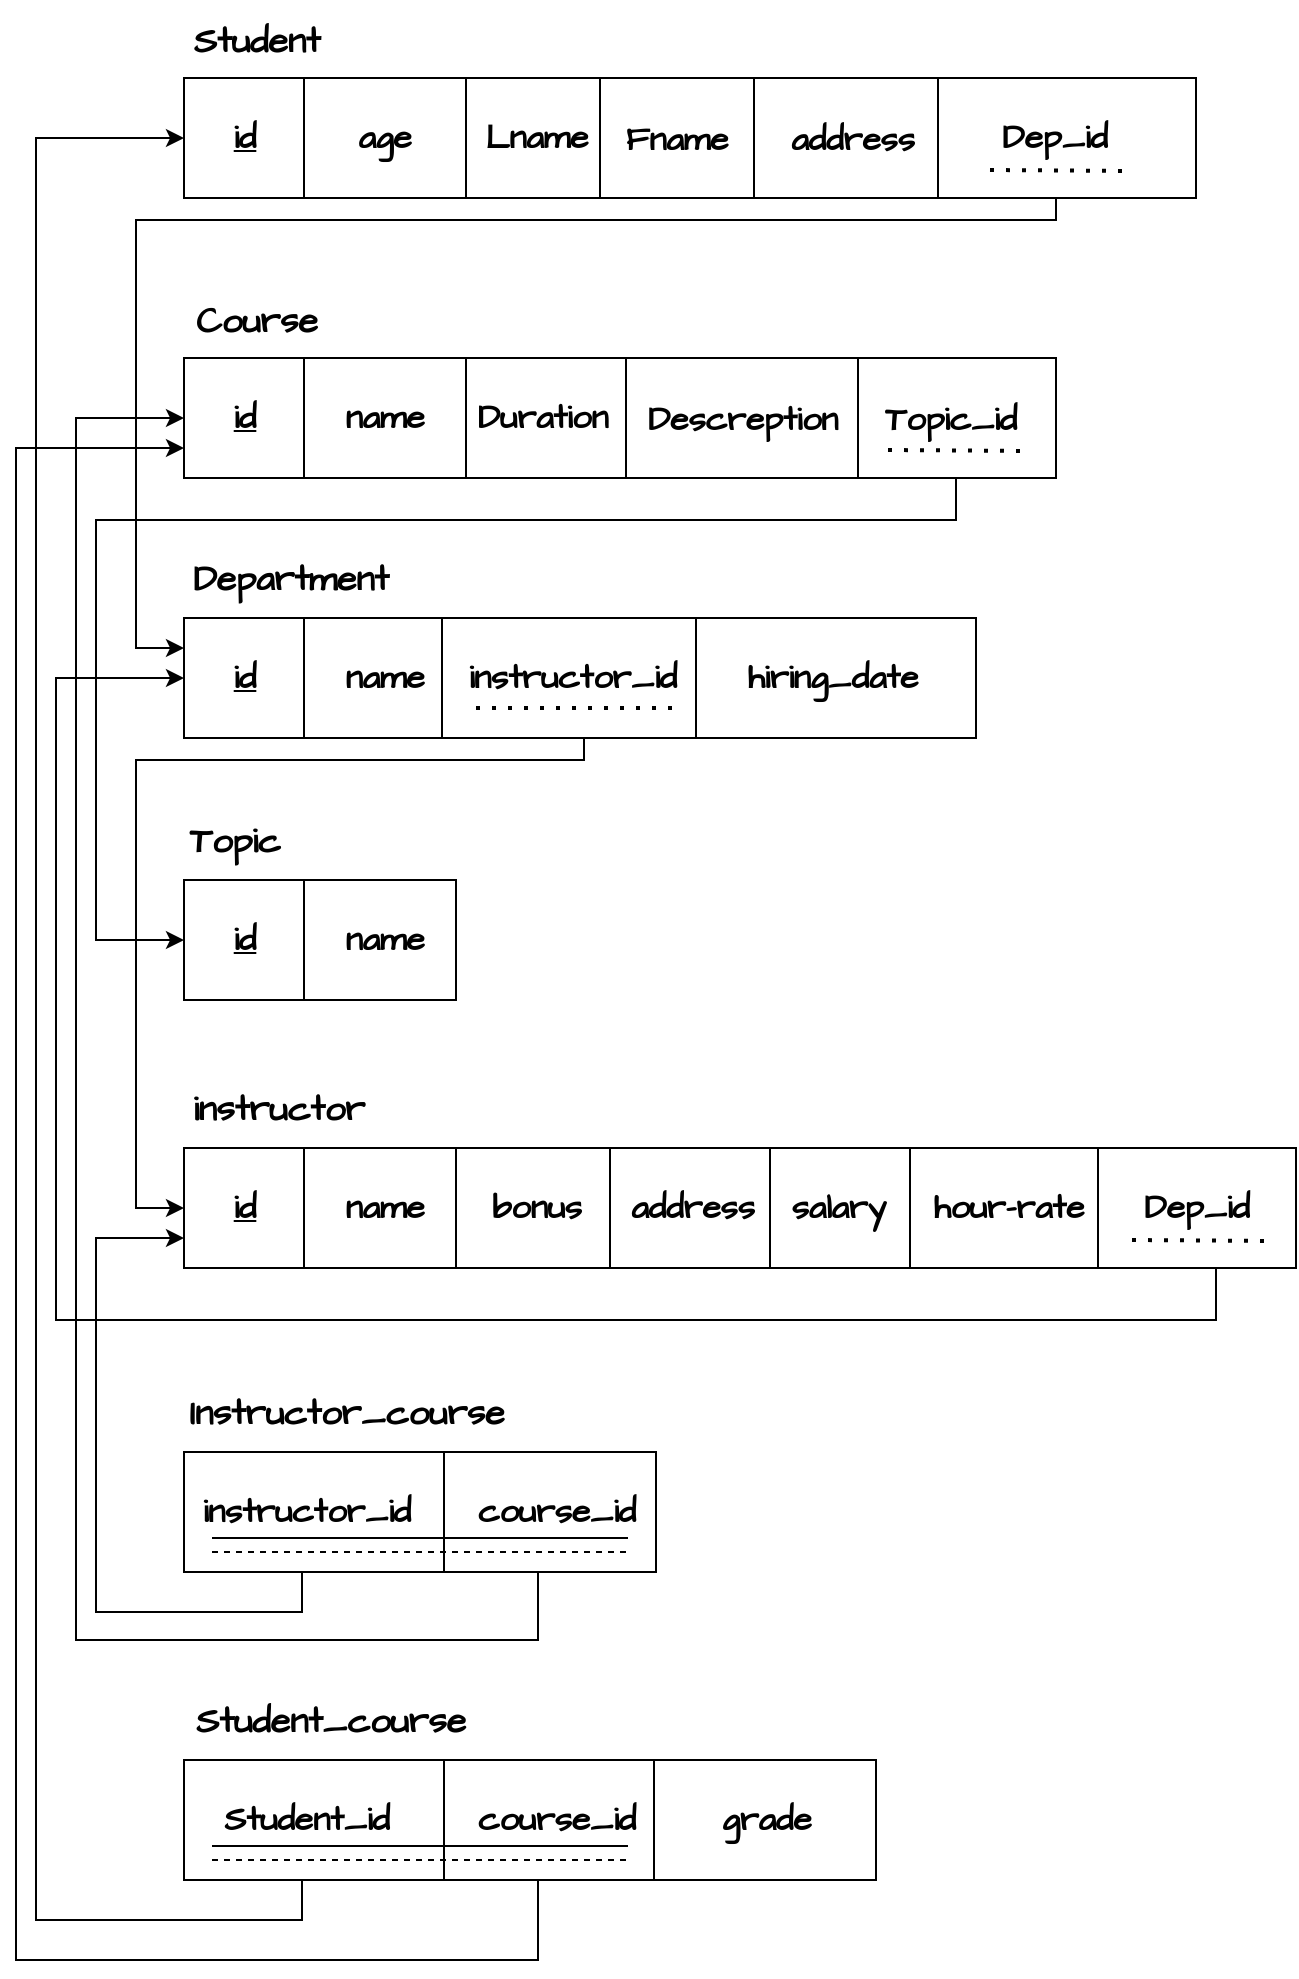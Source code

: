 <mxfile version="24.8.3">
  <diagram id="R2lEEEUBdFMjLlhIrx00" name="Page-1">
    <mxGraphModel dx="1805" dy="517" grid="1" gridSize="10" guides="1" tooltips="1" connect="1" arrows="1" fold="1" page="1" pageScale="1" pageWidth="850" pageHeight="1100" math="0" shadow="0" extFonts="Permanent Marker^https://fonts.googleapis.com/css?family=Permanent+Marker">
      <root>
        <mxCell id="0" />
        <mxCell id="1" parent="0" />
        <mxCell id="wdkWQH8ycHaQAplH8aqO-78" style="edgeStyle=orthogonalEdgeStyle;rounded=0;orthogonalLoop=1;jettySize=auto;html=1;exitX=0.75;exitY=1;exitDx=0;exitDy=0;entryX=0;entryY=0.25;entryDx=0;entryDy=0;" edge="1" parent="1" source="wdkWQH8ycHaQAplH8aqO-1" target="wdkWQH8ycHaQAplH8aqO-25">
          <mxGeometry relative="1" as="geometry">
            <Array as="points">
              <mxPoint x="520" y="159" />
              <mxPoint x="520" y="170" />
              <mxPoint x="60" y="170" />
              <mxPoint x="60" y="384" />
            </Array>
          </mxGeometry>
        </mxCell>
        <mxCell id="wdkWQH8ycHaQAplH8aqO-1" value="" style="rounded=0;whiteSpace=wrap;html=1;fontFamily=Architects Daughter;fontSource=https%3A%2F%2Ffonts.googleapis.com%2Fcss%3Ffamily%3DArchitects%2BDaughter;" vertex="1" parent="1">
          <mxGeometry x="84" y="99" width="506" height="60" as="geometry" />
        </mxCell>
        <mxCell id="wdkWQH8ycHaQAplH8aqO-2" value="" style="endArrow=none;html=1;rounded=0;fontFamily=Architects Daughter;fontSource=https%3A%2F%2Ffonts.googleapis.com%2Fcss%3Ffamily%3DArchitects%2BDaughter;" edge="1" parent="1">
          <mxGeometry width="50" height="50" relative="1" as="geometry">
            <mxPoint x="144" y="159" as="sourcePoint" />
            <mxPoint x="144" y="99" as="targetPoint" />
          </mxGeometry>
        </mxCell>
        <mxCell id="wdkWQH8ycHaQAplH8aqO-3" value="&lt;font style=&quot;font-size: 18px;&quot;&gt;&lt;b style=&quot;font-size: 18px;&quot;&gt;Student&lt;/b&gt;&lt;/font&gt;" style="text;html=1;align=center;verticalAlign=middle;resizable=0;points=[];autosize=1;strokeColor=none;fillColor=none;fontFamily=Architects Daughter;fontSource=https%3A%2F%2Ffonts.googleapis.com%2Fcss%3Ffamily%3DArchitects%2BDaughter;fontSize=18;" vertex="1" parent="1">
          <mxGeometry x="75" y="60" width="90" height="40" as="geometry" />
        </mxCell>
        <mxCell id="wdkWQH8ycHaQAplH8aqO-4" value="&lt;font style=&quot;font-size: 17px;&quot;&gt;&lt;b&gt;id&lt;/b&gt;&lt;/font&gt;" style="text;html=1;align=center;verticalAlign=middle;resizable=0;points=[];autosize=1;strokeColor=none;fillColor=none;fontStyle=4;fontFamily=Architects Daughter;fontSource=https%3A%2F%2Ffonts.googleapis.com%2Fcss%3Ffamily%3DArchitects%2BDaughter;" vertex="1" parent="1">
          <mxGeometry x="99" y="114" width="30" height="30" as="geometry" />
        </mxCell>
        <mxCell id="wdkWQH8ycHaQAplH8aqO-5" value="&lt;font style=&quot;font-size: 17px;&quot;&gt;&lt;b&gt;age&lt;/b&gt;&lt;/font&gt;" style="text;html=1;align=center;verticalAlign=middle;resizable=0;points=[];autosize=1;strokeColor=none;fillColor=none;fontFamily=Architects Daughter;fontSource=https%3A%2F%2Ffonts.googleapis.com%2Fcss%3Ffamily%3DArchitects%2BDaughter;" vertex="1" parent="1">
          <mxGeometry x="159" y="114" width="50" height="30" as="geometry" />
        </mxCell>
        <mxCell id="wdkWQH8ycHaQAplH8aqO-6" value="" style="endArrow=none;html=1;rounded=0;fontFamily=Architects Daughter;fontSource=https%3A%2F%2Ffonts.googleapis.com%2Fcss%3Ffamily%3DArchitects%2BDaughter;" edge="1" parent="1">
          <mxGeometry width="50" height="50" relative="1" as="geometry">
            <mxPoint x="225" y="159" as="sourcePoint" />
            <mxPoint x="225" y="99" as="targetPoint" />
          </mxGeometry>
        </mxCell>
        <mxCell id="wdkWQH8ycHaQAplH8aqO-7" value="&lt;font style=&quot;font-size: 17px;&quot;&gt;&lt;b&gt;Lname&lt;/b&gt;&lt;/font&gt;" style="text;html=1;align=center;verticalAlign=middle;resizable=0;points=[];autosize=1;strokeColor=none;fillColor=none;fontFamily=Architects Daughter;fontSource=https%3A%2F%2Ffonts.googleapis.com%2Fcss%3Ffamily%3DArchitects%2BDaughter;" vertex="1" parent="1">
          <mxGeometry x="225" y="114" width="70" height="30" as="geometry" />
        </mxCell>
        <mxCell id="wdkWQH8ycHaQAplH8aqO-8" value="&lt;span style=&quot;font-size: 17px;&quot;&gt;&lt;b&gt;Fname&lt;/b&gt;&lt;/span&gt;" style="text;html=1;align=center;verticalAlign=middle;resizable=0;points=[];autosize=1;strokeColor=none;fillColor=none;fontFamily=Architects Daughter;fontSource=https%3A%2F%2Ffonts.googleapis.com%2Fcss%3Ffamily%3DArchitects%2BDaughter;" vertex="1" parent="1">
          <mxGeometry x="295" y="115" width="70" height="30" as="geometry" />
        </mxCell>
        <mxCell id="wdkWQH8ycHaQAplH8aqO-9" value="" style="endArrow=none;html=1;rounded=0;fontFamily=Architects Daughter;fontSource=https%3A%2F%2Ffonts.googleapis.com%2Fcss%3Ffamily%3DArchitects%2BDaughter;" edge="1" parent="1">
          <mxGeometry width="50" height="50" relative="1" as="geometry">
            <mxPoint x="292" y="159" as="sourcePoint" />
            <mxPoint x="292" y="99" as="targetPoint" />
          </mxGeometry>
        </mxCell>
        <mxCell id="wdkWQH8ycHaQAplH8aqO-10" value="" style="endArrow=none;dashed=1;html=1;dashPattern=1 3;strokeWidth=2;rounded=0;entryX=0.919;entryY=0.949;entryDx=0;entryDy=0;entryPerimeter=0;" edge="1" parent="1">
          <mxGeometry width="50" height="50" relative="1" as="geometry">
            <mxPoint x="506.09" y="143" as="sourcePoint" />
            <mxPoint x="506.09" y="143" as="targetPoint" />
          </mxGeometry>
        </mxCell>
        <mxCell id="wdkWQH8ycHaQAplH8aqO-11" value="" style="endArrow=none;html=1;rounded=0;fontFamily=Architects Daughter;fontSource=https%3A%2F%2Ffonts.googleapis.com%2Fcss%3Ffamily%3DArchitects%2BDaughter;" edge="1" parent="1">
          <mxGeometry width="50" height="50" relative="1" as="geometry">
            <mxPoint x="369" y="159" as="sourcePoint" />
            <mxPoint x="369" y="99" as="targetPoint" />
          </mxGeometry>
        </mxCell>
        <mxCell id="wdkWQH8ycHaQAplH8aqO-12" value="&lt;span style=&quot;font-size: 17px;&quot;&gt;&lt;b&gt;address&lt;/b&gt;&lt;/span&gt;" style="text;html=1;align=center;verticalAlign=middle;resizable=0;points=[];autosize=1;strokeColor=none;fillColor=none;fontFamily=Architects Daughter;fontSource=https%3A%2F%2Ffonts.googleapis.com%2Fcss%3Ffamily%3DArchitects%2BDaughter;" vertex="1" parent="1">
          <mxGeometry x="373" y="115" width="90" height="30" as="geometry" />
        </mxCell>
        <mxCell id="wdkWQH8ycHaQAplH8aqO-61" style="edgeStyle=orthogonalEdgeStyle;rounded=0;orthogonalLoop=1;jettySize=auto;html=1;exitX=0.75;exitY=1;exitDx=0;exitDy=0;entryX=0;entryY=0.5;entryDx=0;entryDy=0;" edge="1" parent="1" source="wdkWQH8ycHaQAplH8aqO-13" target="wdkWQH8ycHaQAplH8aqO-34">
          <mxGeometry relative="1" as="geometry">
            <Array as="points">
              <mxPoint x="470" y="299" />
              <mxPoint x="470" y="320" />
              <mxPoint x="40" y="320" />
              <mxPoint x="40" y="530" />
            </Array>
          </mxGeometry>
        </mxCell>
        <mxCell id="wdkWQH8ycHaQAplH8aqO-13" value="" style="rounded=0;whiteSpace=wrap;html=1;fontFamily=Architects Daughter;fontSource=https%3A%2F%2Ffonts.googleapis.com%2Fcss%3Ffamily%3DArchitects%2BDaughter;" vertex="1" parent="1">
          <mxGeometry x="84" y="239" width="436" height="60" as="geometry" />
        </mxCell>
        <mxCell id="wdkWQH8ycHaQAplH8aqO-14" value="" style="endArrow=none;html=1;rounded=0;fontFamily=Architects Daughter;fontSource=https%3A%2F%2Ffonts.googleapis.com%2Fcss%3Ffamily%3DArchitects%2BDaughter;" edge="1" parent="1">
          <mxGeometry width="50" height="50" relative="1" as="geometry">
            <mxPoint x="144" y="299" as="sourcePoint" />
            <mxPoint x="144" y="239" as="targetPoint" />
          </mxGeometry>
        </mxCell>
        <mxCell id="wdkWQH8ycHaQAplH8aqO-15" value="&lt;font style=&quot;font-size: 18px;&quot;&gt;&lt;b style=&quot;font-size: 18px;&quot;&gt;Course&lt;/b&gt;&lt;/font&gt;" style="text;html=1;align=center;verticalAlign=middle;resizable=0;points=[];autosize=1;strokeColor=none;fillColor=none;fontFamily=Architects Daughter;fontSource=https%3A%2F%2Ffonts.googleapis.com%2Fcss%3Ffamily%3DArchitects%2BDaughter;fontSize=18;" vertex="1" parent="1">
          <mxGeometry x="80" y="200" width="80" height="40" as="geometry" />
        </mxCell>
        <mxCell id="wdkWQH8ycHaQAplH8aqO-16" value="&lt;font style=&quot;font-size: 17px;&quot;&gt;&lt;b&gt;id&lt;/b&gt;&lt;/font&gt;" style="text;html=1;align=center;verticalAlign=middle;resizable=0;points=[];autosize=1;strokeColor=none;fillColor=none;fontStyle=4;fontFamily=Architects Daughter;fontSource=https%3A%2F%2Ffonts.googleapis.com%2Fcss%3Ffamily%3DArchitects%2BDaughter;" vertex="1" parent="1">
          <mxGeometry x="99" y="254" width="30" height="30" as="geometry" />
        </mxCell>
        <mxCell id="wdkWQH8ycHaQAplH8aqO-17" value="&lt;font style=&quot;font-size: 17px;&quot;&gt;&lt;b&gt;name&lt;/b&gt;&lt;/font&gt;" style="text;html=1;align=center;verticalAlign=middle;resizable=0;points=[];autosize=1;strokeColor=none;fillColor=none;fontFamily=Architects Daughter;fontSource=https%3A%2F%2Ffonts.googleapis.com%2Fcss%3Ffamily%3DArchitects%2BDaughter;" vertex="1" parent="1">
          <mxGeometry x="154" y="254" width="60" height="30" as="geometry" />
        </mxCell>
        <mxCell id="wdkWQH8ycHaQAplH8aqO-18" value="" style="endArrow=none;html=1;rounded=0;fontFamily=Architects Daughter;fontSource=https%3A%2F%2Ffonts.googleapis.com%2Fcss%3Ffamily%3DArchitects%2BDaughter;" edge="1" parent="1">
          <mxGeometry width="50" height="50" relative="1" as="geometry">
            <mxPoint x="225" y="299" as="sourcePoint" />
            <mxPoint x="225" y="239" as="targetPoint" />
          </mxGeometry>
        </mxCell>
        <mxCell id="wdkWQH8ycHaQAplH8aqO-19" value="&lt;font style=&quot;font-size: 17px;&quot;&gt;&lt;b&gt;Duration&lt;/b&gt;&lt;/font&gt;" style="text;html=1;align=center;verticalAlign=middle;resizable=0;points=[];autosize=1;strokeColor=none;fillColor=none;fontFamily=Architects Daughter;fontSource=https%3A%2F%2Ffonts.googleapis.com%2Fcss%3Ffamily%3DArchitects%2BDaughter;" vertex="1" parent="1">
          <mxGeometry x="218" y="254" width="90" height="30" as="geometry" />
        </mxCell>
        <mxCell id="wdkWQH8ycHaQAplH8aqO-20" value="&lt;span style=&quot;font-size: 17px;&quot;&gt;&lt;b&gt;Descreption&lt;/b&gt;&lt;/span&gt;" style="text;html=1;align=center;verticalAlign=middle;resizable=0;points=[];autosize=1;strokeColor=none;fillColor=none;fontFamily=Architects Daughter;fontSource=https%3A%2F%2Ffonts.googleapis.com%2Fcss%3Ffamily%3DArchitects%2BDaughter;" vertex="1" parent="1">
          <mxGeometry x="303" y="255" width="120" height="30" as="geometry" />
        </mxCell>
        <mxCell id="wdkWQH8ycHaQAplH8aqO-21" value="" style="endArrow=none;html=1;rounded=0;fontFamily=Architects Daughter;fontSource=https%3A%2F%2Ffonts.googleapis.com%2Fcss%3Ffamily%3DArchitects%2BDaughter;" edge="1" parent="1">
          <mxGeometry width="50" height="50" relative="1" as="geometry">
            <mxPoint x="305" y="299" as="sourcePoint" />
            <mxPoint x="305" y="239" as="targetPoint" />
          </mxGeometry>
        </mxCell>
        <mxCell id="wdkWQH8ycHaQAplH8aqO-60" style="edgeStyle=orthogonalEdgeStyle;rounded=0;orthogonalLoop=1;jettySize=auto;html=1;exitX=0.75;exitY=1;exitDx=0;exitDy=0;entryX=0;entryY=0.5;entryDx=0;entryDy=0;" edge="1" parent="1" source="wdkWQH8ycHaQAplH8aqO-25" target="wdkWQH8ycHaQAplH8aqO-39">
          <mxGeometry relative="1" as="geometry">
            <Array as="points">
              <mxPoint x="284" y="440" />
              <mxPoint x="60" y="440" />
              <mxPoint x="60" y="664" />
            </Array>
          </mxGeometry>
        </mxCell>
        <mxCell id="wdkWQH8ycHaQAplH8aqO-25" value="" style="rounded=0;whiteSpace=wrap;html=1;fontFamily=Architects Daughter;fontSource=https%3A%2F%2Ffonts.googleapis.com%2Fcss%3Ffamily%3DArchitects%2BDaughter;" vertex="1" parent="1">
          <mxGeometry x="84" y="369" width="396" height="60" as="geometry" />
        </mxCell>
        <mxCell id="wdkWQH8ycHaQAplH8aqO-26" value="" style="endArrow=none;html=1;rounded=0;fontFamily=Architects Daughter;fontSource=https%3A%2F%2Ffonts.googleapis.com%2Fcss%3Ffamily%3DArchitects%2BDaughter;" edge="1" parent="1">
          <mxGeometry width="50" height="50" relative="1" as="geometry">
            <mxPoint x="144" y="429" as="sourcePoint" />
            <mxPoint x="144" y="369" as="targetPoint" />
          </mxGeometry>
        </mxCell>
        <mxCell id="wdkWQH8ycHaQAplH8aqO-27" value="&lt;font style=&quot;font-size: 18px;&quot;&gt;&lt;b style=&quot;font-size: 18px;&quot;&gt;Department&lt;/b&gt;&lt;/font&gt;" style="text;html=1;align=center;verticalAlign=middle;resizable=0;points=[];autosize=1;strokeColor=none;fillColor=none;fontFamily=Architects Daughter;fontSource=https%3A%2F%2Ffonts.googleapis.com%2Fcss%3Ffamily%3DArchitects%2BDaughter;fontSize=18;" vertex="1" parent="1">
          <mxGeometry x="77" y="329" width="120" height="40" as="geometry" />
        </mxCell>
        <mxCell id="wdkWQH8ycHaQAplH8aqO-28" value="&lt;font style=&quot;font-size: 17px;&quot;&gt;&lt;b&gt;id&lt;/b&gt;&lt;/font&gt;" style="text;html=1;align=center;verticalAlign=middle;resizable=0;points=[];autosize=1;strokeColor=none;fillColor=none;fontStyle=4;fontFamily=Architects Daughter;fontSource=https%3A%2F%2Ffonts.googleapis.com%2Fcss%3Ffamily%3DArchitects%2BDaughter;" vertex="1" parent="1">
          <mxGeometry x="99" y="384" width="30" height="30" as="geometry" />
        </mxCell>
        <mxCell id="wdkWQH8ycHaQAplH8aqO-29" value="&lt;font style=&quot;font-size: 17px;&quot;&gt;&lt;b&gt;name&lt;/b&gt;&lt;/font&gt;" style="text;html=1;align=center;verticalAlign=middle;resizable=0;points=[];autosize=1;strokeColor=none;fillColor=none;fontFamily=Architects Daughter;fontSource=https%3A%2F%2Ffonts.googleapis.com%2Fcss%3Ffamily%3DArchitects%2BDaughter;" vertex="1" parent="1">
          <mxGeometry x="154" y="384" width="60" height="30" as="geometry" />
        </mxCell>
        <mxCell id="wdkWQH8ycHaQAplH8aqO-34" value="" style="rounded=0;whiteSpace=wrap;html=1;fontFamily=Architects Daughter;fontSource=https%3A%2F%2Ffonts.googleapis.com%2Fcss%3Ffamily%3DArchitects%2BDaughter;" vertex="1" parent="1">
          <mxGeometry x="84" y="500" width="136" height="60" as="geometry" />
        </mxCell>
        <mxCell id="wdkWQH8ycHaQAplH8aqO-35" value="" style="endArrow=none;html=1;rounded=0;fontFamily=Architects Daughter;fontSource=https%3A%2F%2Ffonts.googleapis.com%2Fcss%3Ffamily%3DArchitects%2BDaughter;" edge="1" parent="1">
          <mxGeometry width="50" height="50" relative="1" as="geometry">
            <mxPoint x="144" y="560" as="sourcePoint" />
            <mxPoint x="144" y="500" as="targetPoint" />
          </mxGeometry>
        </mxCell>
        <mxCell id="wdkWQH8ycHaQAplH8aqO-36" value="&lt;font style=&quot;font-size: 18px;&quot;&gt;&lt;b style=&quot;font-size: 18px;&quot;&gt;Topic&lt;/b&gt;&lt;/font&gt;" style="text;html=1;align=center;verticalAlign=middle;resizable=0;points=[];autosize=1;strokeColor=none;fillColor=none;fontFamily=Architects Daughter;fontSource=https%3A%2F%2Ffonts.googleapis.com%2Fcss%3Ffamily%3DArchitects%2BDaughter;fontSize=18;" vertex="1" parent="1">
          <mxGeometry x="74" y="460" width="70" height="40" as="geometry" />
        </mxCell>
        <mxCell id="wdkWQH8ycHaQAplH8aqO-37" value="&lt;font style=&quot;font-size: 17px;&quot;&gt;&lt;b&gt;id&lt;/b&gt;&lt;/font&gt;" style="text;html=1;align=center;verticalAlign=middle;resizable=0;points=[];autosize=1;strokeColor=none;fillColor=none;fontStyle=4;fontFamily=Architects Daughter;fontSource=https%3A%2F%2Ffonts.googleapis.com%2Fcss%3Ffamily%3DArchitects%2BDaughter;" vertex="1" parent="1">
          <mxGeometry x="99" y="515" width="30" height="30" as="geometry" />
        </mxCell>
        <mxCell id="wdkWQH8ycHaQAplH8aqO-38" value="&lt;font style=&quot;font-size: 17px;&quot;&gt;&lt;b&gt;name&lt;/b&gt;&lt;/font&gt;" style="text;html=1;align=center;verticalAlign=middle;resizable=0;points=[];autosize=1;strokeColor=none;fillColor=none;fontFamily=Architects Daughter;fontSource=https%3A%2F%2Ffonts.googleapis.com%2Fcss%3Ffamily%3DArchitects%2BDaughter;" vertex="1" parent="1">
          <mxGeometry x="154" y="515" width="60" height="30" as="geometry" />
        </mxCell>
        <mxCell id="wdkWQH8ycHaQAplH8aqO-65" style="edgeStyle=orthogonalEdgeStyle;rounded=0;orthogonalLoop=1;jettySize=auto;html=1;exitX=0.75;exitY=1;exitDx=0;exitDy=0;entryX=0;entryY=0.5;entryDx=0;entryDy=0;" edge="1" parent="1" source="wdkWQH8ycHaQAplH8aqO-39" target="wdkWQH8ycHaQAplH8aqO-25">
          <mxGeometry relative="1" as="geometry">
            <Array as="points">
              <mxPoint x="600" y="694" />
              <mxPoint x="600" y="720" />
              <mxPoint x="20" y="720" />
              <mxPoint x="20" y="399" />
            </Array>
          </mxGeometry>
        </mxCell>
        <mxCell id="wdkWQH8ycHaQAplH8aqO-39" value="" style="rounded=0;whiteSpace=wrap;html=1;fontFamily=Architects Daughter;fontSource=https%3A%2F%2Ffonts.googleapis.com%2Fcss%3Ffamily%3DArchitects%2BDaughter;" vertex="1" parent="1">
          <mxGeometry x="84" y="634" width="556" height="60" as="geometry" />
        </mxCell>
        <mxCell id="wdkWQH8ycHaQAplH8aqO-40" value="" style="endArrow=none;html=1;rounded=0;fontFamily=Architects Daughter;fontSource=https%3A%2F%2Ffonts.googleapis.com%2Fcss%3Ffamily%3DArchitects%2BDaughter;" edge="1" parent="1">
          <mxGeometry width="50" height="50" relative="1" as="geometry">
            <mxPoint x="144" y="694" as="sourcePoint" />
            <mxPoint x="144" y="634" as="targetPoint" />
          </mxGeometry>
        </mxCell>
        <mxCell id="wdkWQH8ycHaQAplH8aqO-41" value="&lt;font style=&quot;font-size: 18px;&quot;&gt;&lt;b style=&quot;font-size: 18px;&quot;&gt;instructor&lt;/b&gt;&lt;/font&gt;" style="text;html=1;align=center;verticalAlign=middle;resizable=0;points=[];autosize=1;strokeColor=none;fillColor=none;fontFamily=Architects Daughter;fontSource=https%3A%2F%2Ffonts.googleapis.com%2Fcss%3Ffamily%3DArchitects%2BDaughter;fontSize=18;" vertex="1" parent="1">
          <mxGeometry x="76" y="594" width="110" height="40" as="geometry" />
        </mxCell>
        <mxCell id="wdkWQH8ycHaQAplH8aqO-42" value="&lt;font style=&quot;font-size: 17px;&quot;&gt;&lt;b&gt;id&lt;/b&gt;&lt;/font&gt;" style="text;html=1;align=center;verticalAlign=middle;resizable=0;points=[];autosize=1;strokeColor=none;fillColor=none;fontStyle=4;fontFamily=Architects Daughter;fontSource=https%3A%2F%2Ffonts.googleapis.com%2Fcss%3Ffamily%3DArchitects%2BDaughter;" vertex="1" parent="1">
          <mxGeometry x="99" y="649" width="30" height="30" as="geometry" />
        </mxCell>
        <mxCell id="wdkWQH8ycHaQAplH8aqO-43" value="&lt;font style=&quot;font-size: 17px;&quot;&gt;&lt;b&gt;name&lt;/b&gt;&lt;/font&gt;" style="text;html=1;align=center;verticalAlign=middle;resizable=0;points=[];autosize=1;strokeColor=none;fillColor=none;fontFamily=Architects Daughter;fontSource=https%3A%2F%2Ffonts.googleapis.com%2Fcss%3Ffamily%3DArchitects%2BDaughter;" vertex="1" parent="1">
          <mxGeometry x="154" y="649" width="60" height="30" as="geometry" />
        </mxCell>
        <mxCell id="wdkWQH8ycHaQAplH8aqO-44" value="" style="endArrow=none;html=1;rounded=0;fontFamily=Architects Daughter;fontSource=https%3A%2F%2Ffonts.googleapis.com%2Fcss%3Ffamily%3DArchitects%2BDaughter;" edge="1" parent="1">
          <mxGeometry width="50" height="50" relative="1" as="geometry">
            <mxPoint x="220" y="694" as="sourcePoint" />
            <mxPoint x="220" y="634" as="targetPoint" />
          </mxGeometry>
        </mxCell>
        <mxCell id="wdkWQH8ycHaQAplH8aqO-45" value="&lt;font style=&quot;font-size: 17px;&quot;&gt;&lt;b&gt;bonus&lt;/b&gt;&lt;/font&gt;" style="text;html=1;align=center;verticalAlign=middle;resizable=0;points=[];autosize=1;strokeColor=none;fillColor=none;fontFamily=Architects Daughter;fontSource=https%3A%2F%2Ffonts.googleapis.com%2Fcss%3Ffamily%3DArchitects%2BDaughter;" vertex="1" parent="1">
          <mxGeometry x="225" y="649" width="70" height="30" as="geometry" />
        </mxCell>
        <mxCell id="wdkWQH8ycHaQAplH8aqO-46" value="" style="endArrow=none;html=1;rounded=0;fontFamily=Architects Daughter;fontSource=https%3A%2F%2Ffonts.googleapis.com%2Fcss%3Ffamily%3DArchitects%2BDaughter;" edge="1" parent="1">
          <mxGeometry width="50" height="50" relative="1" as="geometry">
            <mxPoint x="297" y="694" as="sourcePoint" />
            <mxPoint x="297" y="634" as="targetPoint" />
          </mxGeometry>
        </mxCell>
        <mxCell id="wdkWQH8ycHaQAplH8aqO-47" value="&lt;font style=&quot;font-size: 17px;&quot;&gt;&lt;b&gt;address&lt;/b&gt;&lt;/font&gt;" style="text;html=1;align=center;verticalAlign=middle;resizable=0;points=[];autosize=1;strokeColor=none;fillColor=none;fontFamily=Architects Daughter;fontSource=https%3A%2F%2Ffonts.googleapis.com%2Fcss%3Ffamily%3DArchitects%2BDaughter;" vertex="1" parent="1">
          <mxGeometry x="293" y="649" width="90" height="30" as="geometry" />
        </mxCell>
        <mxCell id="wdkWQH8ycHaQAplH8aqO-48" value="" style="endArrow=none;html=1;rounded=0;fontFamily=Architects Daughter;fontSource=https%3A%2F%2Ffonts.googleapis.com%2Fcss%3Ffamily%3DArchitects%2BDaughter;" edge="1" parent="1">
          <mxGeometry width="50" height="50" relative="1" as="geometry">
            <mxPoint x="377" y="694" as="sourcePoint" />
            <mxPoint x="377" y="634" as="targetPoint" />
          </mxGeometry>
        </mxCell>
        <mxCell id="wdkWQH8ycHaQAplH8aqO-49" value="&lt;font style=&quot;font-size: 17px;&quot;&gt;&lt;b&gt;salary&lt;/b&gt;&lt;/font&gt;" style="text;html=1;align=center;verticalAlign=middle;resizable=0;points=[];autosize=1;strokeColor=none;fillColor=none;fontFamily=Architects Daughter;fontSource=https%3A%2F%2Ffonts.googleapis.com%2Fcss%3Ffamily%3DArchitects%2BDaughter;" vertex="1" parent="1">
          <mxGeometry x="376" y="649" width="70" height="30" as="geometry" />
        </mxCell>
        <mxCell id="wdkWQH8ycHaQAplH8aqO-50" value="" style="endArrow=none;html=1;rounded=0;fontFamily=Architects Daughter;fontSource=https%3A%2F%2Ffonts.googleapis.com%2Fcss%3Ffamily%3DArchitects%2BDaughter;" edge="1" parent="1">
          <mxGeometry width="50" height="50" relative="1" as="geometry">
            <mxPoint x="447" y="694" as="sourcePoint" />
            <mxPoint x="447" y="634" as="targetPoint" />
          </mxGeometry>
        </mxCell>
        <mxCell id="wdkWQH8ycHaQAplH8aqO-51" value="&lt;font style=&quot;font-size: 17px;&quot;&gt;&lt;b&gt;hour-rate&lt;/b&gt;&lt;/font&gt;" style="text;html=1;align=center;verticalAlign=middle;resizable=0;points=[];autosize=1;strokeColor=none;fillColor=none;fontFamily=Architects Daughter;fontSource=https%3A%2F%2Ffonts.googleapis.com%2Fcss%3Ffamily%3DArchitects%2BDaughter;" vertex="1" parent="1">
          <mxGeometry x="446" y="649" width="100" height="30" as="geometry" />
        </mxCell>
        <mxCell id="wdkWQH8ycHaQAplH8aqO-52" value="" style="endArrow=none;html=1;rounded=0;fontFamily=Architects Daughter;fontSource=https%3A%2F%2Ffonts.googleapis.com%2Fcss%3Ffamily%3DArchitects%2BDaughter;" edge="1" parent="1">
          <mxGeometry width="50" height="50" relative="1" as="geometry">
            <mxPoint x="213" y="429" as="sourcePoint" />
            <mxPoint x="213" y="369" as="targetPoint" />
          </mxGeometry>
        </mxCell>
        <mxCell id="wdkWQH8ycHaQAplH8aqO-53" value="&lt;font style=&quot;font-size: 17px;&quot;&gt;&lt;b&gt;instructor_id&lt;/b&gt;&lt;/font&gt;" style="text;html=1;align=center;verticalAlign=middle;resizable=0;points=[];autosize=1;strokeColor=none;fillColor=none;fontFamily=Architects Daughter;fontSource=https%3A%2F%2Ffonts.googleapis.com%2Fcss%3Ffamily%3DArchitects%2BDaughter;" vertex="1" parent="1">
          <mxGeometry x="213" y="384" width="130" height="30" as="geometry" />
        </mxCell>
        <mxCell id="wdkWQH8ycHaQAplH8aqO-54" value="" style="endArrow=none;dashed=1;html=1;dashPattern=1 3;strokeWidth=2;rounded=0;" edge="1" parent="1">
          <mxGeometry width="50" height="50" relative="1" as="geometry">
            <mxPoint x="230" y="414" as="sourcePoint" />
            <mxPoint x="330" y="414" as="targetPoint" />
          </mxGeometry>
        </mxCell>
        <mxCell id="wdkWQH8ycHaQAplH8aqO-55" value="&lt;span style=&quot;font-size: 17px;&quot;&gt;&lt;b&gt;Topic_id&lt;/b&gt;&lt;/span&gt;" style="text;html=1;align=center;verticalAlign=middle;resizable=0;points=[];autosize=1;strokeColor=none;fillColor=none;fontFamily=Architects Daughter;fontSource=https%3A%2F%2Ffonts.googleapis.com%2Fcss%3Ffamily%3DArchitects%2BDaughter;" vertex="1" parent="1">
          <mxGeometry x="422" y="255" width="90" height="30" as="geometry" />
        </mxCell>
        <mxCell id="wdkWQH8ycHaQAplH8aqO-56" value="" style="endArrow=none;html=1;rounded=0;fontFamily=Architects Daughter;fontSource=https%3A%2F%2Ffonts.googleapis.com%2Fcss%3Ffamily%3DArchitects%2BDaughter;" edge="1" parent="1">
          <mxGeometry width="50" height="50" relative="1" as="geometry">
            <mxPoint x="421" y="299" as="sourcePoint" />
            <mxPoint x="421" y="239" as="targetPoint" />
          </mxGeometry>
        </mxCell>
        <mxCell id="wdkWQH8ycHaQAplH8aqO-59" value="" style="endArrow=none;dashed=1;html=1;dashPattern=1 3;strokeWidth=2;rounded=0;" edge="1" parent="1">
          <mxGeometry width="50" height="50" relative="1" as="geometry">
            <mxPoint x="436" y="285" as="sourcePoint" />
            <mxPoint x="506" y="285.5" as="targetPoint" />
          </mxGeometry>
        </mxCell>
        <mxCell id="wdkWQH8ycHaQAplH8aqO-62" value="" style="endArrow=none;html=1;rounded=0;fontFamily=Architects Daughter;fontSource=https%3A%2F%2Ffonts.googleapis.com%2Fcss%3Ffamily%3DArchitects%2BDaughter;" edge="1" parent="1">
          <mxGeometry width="50" height="50" relative="1" as="geometry">
            <mxPoint x="541" y="694" as="sourcePoint" />
            <mxPoint x="541" y="634" as="targetPoint" />
          </mxGeometry>
        </mxCell>
        <mxCell id="wdkWQH8ycHaQAplH8aqO-63" value="&lt;font style=&quot;font-size: 17px;&quot;&gt;&lt;b&gt;Dep_id&lt;/b&gt;&lt;/font&gt;" style="text;html=1;align=center;verticalAlign=middle;resizable=0;points=[];autosize=1;strokeColor=none;fillColor=none;fontFamily=Architects Daughter;fontSource=https%3A%2F%2Ffonts.googleapis.com%2Fcss%3Ffamily%3DArchitects%2BDaughter;" vertex="1" parent="1">
          <mxGeometry x="550" y="649" width="80" height="30" as="geometry" />
        </mxCell>
        <mxCell id="wdkWQH8ycHaQAplH8aqO-64" value="" style="endArrow=none;dashed=1;html=1;dashPattern=1 3;strokeWidth=2;rounded=0;" edge="1" parent="1">
          <mxGeometry width="50" height="50" relative="1" as="geometry">
            <mxPoint x="558" y="680" as="sourcePoint" />
            <mxPoint x="628" y="680.5" as="targetPoint" />
          </mxGeometry>
        </mxCell>
        <mxCell id="wdkWQH8ycHaQAplH8aqO-73" style="edgeStyle=orthogonalEdgeStyle;rounded=0;orthogonalLoop=1;jettySize=auto;html=1;exitX=0.25;exitY=1;exitDx=0;exitDy=0;entryX=0;entryY=0.75;entryDx=0;entryDy=0;" edge="1" parent="1" source="wdkWQH8ycHaQAplH8aqO-66" target="wdkWQH8ycHaQAplH8aqO-39">
          <mxGeometry relative="1" as="geometry">
            <Array as="points">
              <mxPoint x="143" y="866" />
              <mxPoint x="40" y="866" />
              <mxPoint x="40" y="679" />
            </Array>
          </mxGeometry>
        </mxCell>
        <mxCell id="wdkWQH8ycHaQAplH8aqO-74" style="edgeStyle=orthogonalEdgeStyle;rounded=0;orthogonalLoop=1;jettySize=auto;html=1;exitX=0.75;exitY=1;exitDx=0;exitDy=0;entryX=0;entryY=0.5;entryDx=0;entryDy=0;" edge="1" parent="1" source="wdkWQH8ycHaQAplH8aqO-66" target="wdkWQH8ycHaQAplH8aqO-13">
          <mxGeometry relative="1" as="geometry">
            <Array as="points">
              <mxPoint x="261" y="880" />
              <mxPoint x="30" y="880" />
              <mxPoint x="30" y="269" />
            </Array>
          </mxGeometry>
        </mxCell>
        <mxCell id="wdkWQH8ycHaQAplH8aqO-66" value="" style="rounded=0;whiteSpace=wrap;html=1;fontFamily=Architects Daughter;fontSource=https%3A%2F%2Ffonts.googleapis.com%2Fcss%3Ffamily%3DArchitects%2BDaughter;" vertex="1" parent="1">
          <mxGeometry x="84" y="786" width="236" height="60" as="geometry" />
        </mxCell>
        <mxCell id="wdkWQH8ycHaQAplH8aqO-67" value="" style="endArrow=none;html=1;rounded=0;fontFamily=Architects Daughter;fontSource=https%3A%2F%2Ffonts.googleapis.com%2Fcss%3Ffamily%3DArchitects%2BDaughter;" edge="1" parent="1">
          <mxGeometry width="50" height="50" relative="1" as="geometry">
            <mxPoint x="214" y="846" as="sourcePoint" />
            <mxPoint x="214" y="786" as="targetPoint" />
          </mxGeometry>
        </mxCell>
        <mxCell id="wdkWQH8ycHaQAplH8aqO-68" value="&lt;font style=&quot;font-size: 18px;&quot;&gt;&lt;b style=&quot;font-size: 18px;&quot;&gt;Instructor_course&lt;/b&gt;&lt;/font&gt;" style="text;html=1;align=center;verticalAlign=middle;resizable=0;points=[];autosize=1;strokeColor=none;fillColor=none;fontFamily=Architects Daughter;fontSource=https%3A%2F%2Ffonts.googleapis.com%2Fcss%3Ffamily%3DArchitects%2BDaughter;fontSize=18;" vertex="1" parent="1">
          <mxGeometry x="75" y="746" width="180" height="40" as="geometry" />
        </mxCell>
        <mxCell id="wdkWQH8ycHaQAplH8aqO-69" value="&lt;span style=&quot;font-size: 17px;&quot;&gt;&lt;b&gt;instructor_id&lt;/b&gt;&lt;/span&gt;" style="text;html=1;align=center;verticalAlign=middle;resizable=0;points=[];autosize=1;strokeColor=none;fillColor=none;fontStyle=0;fontFamily=Architects Daughter;fontSource=https%3A%2F%2Ffonts.googleapis.com%2Fcss%3Ffamily%3DArchitects%2BDaughter;" vertex="1" parent="1">
          <mxGeometry x="80" y="801" width="130" height="30" as="geometry" />
        </mxCell>
        <mxCell id="wdkWQH8ycHaQAplH8aqO-70" value="&lt;font style=&quot;font-size: 17px;&quot;&gt;&lt;b&gt;course_id&lt;/b&gt;&lt;/font&gt;" style="text;html=1;align=center;verticalAlign=middle;resizable=0;points=[];autosize=1;strokeColor=none;fillColor=none;fontFamily=Architects Daughter;fontSource=https%3A%2F%2Ffonts.googleapis.com%2Fcss%3Ffamily%3DArchitects%2BDaughter;" vertex="1" parent="1">
          <mxGeometry x="220" y="801" width="100" height="30" as="geometry" />
        </mxCell>
        <mxCell id="wdkWQH8ycHaQAplH8aqO-71" value="" style="endArrow=none;html=1;rounded=0;" edge="1" parent="1">
          <mxGeometry width="50" height="50" relative="1" as="geometry">
            <mxPoint x="98" y="829" as="sourcePoint" />
            <mxPoint x="306" y="829" as="targetPoint" />
          </mxGeometry>
        </mxCell>
        <mxCell id="wdkWQH8ycHaQAplH8aqO-72" value="" style="endArrow=none;html=1;rounded=0;dashed=1;" edge="1" parent="1">
          <mxGeometry width="50" height="50" relative="1" as="geometry">
            <mxPoint x="98" y="836" as="sourcePoint" />
            <mxPoint x="306" y="836" as="targetPoint" />
          </mxGeometry>
        </mxCell>
        <mxCell id="wdkWQH8ycHaQAplH8aqO-75" value="" style="endArrow=none;html=1;rounded=0;fontFamily=Architects Daughter;fontSource=https%3A%2F%2Ffonts.googleapis.com%2Fcss%3Ffamily%3DArchitects%2BDaughter;" edge="1" parent="1">
          <mxGeometry width="50" height="50" relative="1" as="geometry">
            <mxPoint x="461" y="159" as="sourcePoint" />
            <mxPoint x="461" y="99" as="targetPoint" />
          </mxGeometry>
        </mxCell>
        <mxCell id="wdkWQH8ycHaQAplH8aqO-76" value="&lt;font style=&quot;font-size: 17px;&quot;&gt;&lt;b&gt;Dep_id&lt;/b&gt;&lt;/font&gt;" style="text;html=1;align=center;verticalAlign=middle;resizable=0;points=[];autosize=1;strokeColor=none;fillColor=none;fontFamily=Architects Daughter;fontSource=https%3A%2F%2Ffonts.googleapis.com%2Fcss%3Ffamily%3DArchitects%2BDaughter;" vertex="1" parent="1">
          <mxGeometry x="479" y="114" width="80" height="30" as="geometry" />
        </mxCell>
        <mxCell id="wdkWQH8ycHaQAplH8aqO-77" value="" style="endArrow=none;dashed=1;html=1;dashPattern=1 3;strokeWidth=2;rounded=0;" edge="1" parent="1">
          <mxGeometry width="50" height="50" relative="1" as="geometry">
            <mxPoint x="487" y="145" as="sourcePoint" />
            <mxPoint x="557" y="145.5" as="targetPoint" />
          </mxGeometry>
        </mxCell>
        <mxCell id="wdkWQH8ycHaQAplH8aqO-86" style="edgeStyle=orthogonalEdgeStyle;rounded=0;orthogonalLoop=1;jettySize=auto;html=1;exitX=0.25;exitY=1;exitDx=0;exitDy=0;entryX=0;entryY=0.5;entryDx=0;entryDy=0;" edge="1" parent="1" source="wdkWQH8ycHaQAplH8aqO-79" target="wdkWQH8ycHaQAplH8aqO-1">
          <mxGeometry relative="1" as="geometry">
            <Array as="points">
              <mxPoint x="143" y="1020" />
              <mxPoint x="10" y="1020" />
              <mxPoint x="10" y="129" />
            </Array>
          </mxGeometry>
        </mxCell>
        <mxCell id="wdkWQH8ycHaQAplH8aqO-87" style="edgeStyle=orthogonalEdgeStyle;rounded=0;orthogonalLoop=1;jettySize=auto;html=1;exitX=0.75;exitY=1;exitDx=0;exitDy=0;entryX=0;entryY=0.75;entryDx=0;entryDy=0;" edge="1" parent="1" source="wdkWQH8ycHaQAplH8aqO-79" target="wdkWQH8ycHaQAplH8aqO-13">
          <mxGeometry relative="1" as="geometry">
            <Array as="points">
              <mxPoint x="261" y="1040" />
              <mxPoint y="1040" />
              <mxPoint y="284" />
            </Array>
          </mxGeometry>
        </mxCell>
        <mxCell id="wdkWQH8ycHaQAplH8aqO-79" value="" style="rounded=0;whiteSpace=wrap;html=1;fontFamily=Architects Daughter;fontSource=https%3A%2F%2Ffonts.googleapis.com%2Fcss%3Ffamily%3DArchitects%2BDaughter;" vertex="1" parent="1">
          <mxGeometry x="84" y="940" width="346" height="60" as="geometry" />
        </mxCell>
        <mxCell id="wdkWQH8ycHaQAplH8aqO-80" value="" style="endArrow=none;html=1;rounded=0;fontFamily=Architects Daughter;fontSource=https%3A%2F%2Ffonts.googleapis.com%2Fcss%3Ffamily%3DArchitects%2BDaughter;" edge="1" parent="1">
          <mxGeometry width="50" height="50" relative="1" as="geometry">
            <mxPoint x="214" y="1000" as="sourcePoint" />
            <mxPoint x="214" y="940" as="targetPoint" />
          </mxGeometry>
        </mxCell>
        <mxCell id="wdkWQH8ycHaQAplH8aqO-81" value="&lt;font style=&quot;font-size: 18px;&quot;&gt;&lt;b style=&quot;font-size: 18px;&quot;&gt;Student_course&lt;/b&gt;&lt;/font&gt;" style="text;html=1;align=center;verticalAlign=middle;resizable=0;points=[];autosize=1;strokeColor=none;fillColor=none;fontFamily=Architects Daughter;fontSource=https%3A%2F%2Ffonts.googleapis.com%2Fcss%3Ffamily%3DArchitects%2BDaughter;fontSize=18;" vertex="1" parent="1">
          <mxGeometry x="77" y="900" width="160" height="40" as="geometry" />
        </mxCell>
        <mxCell id="wdkWQH8ycHaQAplH8aqO-82" value="&lt;span style=&quot;font-size: 17px;&quot;&gt;&lt;b&gt;Student_id&lt;/b&gt;&lt;/span&gt;" style="text;html=1;align=center;verticalAlign=middle;resizable=0;points=[];autosize=1;strokeColor=none;fillColor=none;fontStyle=0;fontFamily=Architects Daughter;fontSource=https%3A%2F%2Ffonts.googleapis.com%2Fcss%3Ffamily%3DArchitects%2BDaughter;" vertex="1" parent="1">
          <mxGeometry x="90" y="955" width="110" height="30" as="geometry" />
        </mxCell>
        <mxCell id="wdkWQH8ycHaQAplH8aqO-83" value="&lt;font style=&quot;font-size: 17px;&quot;&gt;&lt;b&gt;course_id&lt;/b&gt;&lt;/font&gt;" style="text;html=1;align=center;verticalAlign=middle;resizable=0;points=[];autosize=1;strokeColor=none;fillColor=none;fontFamily=Architects Daughter;fontSource=https%3A%2F%2Ffonts.googleapis.com%2Fcss%3Ffamily%3DArchitects%2BDaughter;" vertex="1" parent="1">
          <mxGeometry x="220" y="955" width="100" height="30" as="geometry" />
        </mxCell>
        <mxCell id="wdkWQH8ycHaQAplH8aqO-84" value="" style="endArrow=none;html=1;rounded=0;" edge="1" parent="1">
          <mxGeometry width="50" height="50" relative="1" as="geometry">
            <mxPoint x="98" y="983" as="sourcePoint" />
            <mxPoint x="306" y="983" as="targetPoint" />
          </mxGeometry>
        </mxCell>
        <mxCell id="wdkWQH8ycHaQAplH8aqO-85" value="" style="endArrow=none;html=1;rounded=0;dashed=1;" edge="1" parent="1">
          <mxGeometry width="50" height="50" relative="1" as="geometry">
            <mxPoint x="98" y="990" as="sourcePoint" />
            <mxPoint x="306" y="990" as="targetPoint" />
          </mxGeometry>
        </mxCell>
        <mxCell id="wdkWQH8ycHaQAplH8aqO-92" value="" style="endArrow=none;html=1;rounded=0;fontFamily=Architects Daughter;fontSource=https%3A%2F%2Ffonts.googleapis.com%2Fcss%3Ffamily%3DArchitects%2BDaughter;" edge="1" parent="1">
          <mxGeometry width="50" height="50" relative="1" as="geometry">
            <mxPoint x="319" y="1000" as="sourcePoint" />
            <mxPoint x="319" y="940" as="targetPoint" />
          </mxGeometry>
        </mxCell>
        <mxCell id="wdkWQH8ycHaQAplH8aqO-93" value="&lt;font style=&quot;font-size: 17px;&quot;&gt;&lt;b&gt;grade&lt;/b&gt;&lt;/font&gt;" style="text;html=1;align=center;verticalAlign=middle;resizable=0;points=[];autosize=1;strokeColor=none;fillColor=none;fontFamily=Architects Daughter;fontSource=https%3A%2F%2Ffonts.googleapis.com%2Fcss%3Ffamily%3DArchitects%2BDaughter;" vertex="1" parent="1">
          <mxGeometry x="340" y="955" width="70" height="30" as="geometry" />
        </mxCell>
        <mxCell id="wdkWQH8ycHaQAplH8aqO-94" value="" style="endArrow=none;html=1;rounded=0;fontFamily=Architects Daughter;fontSource=https%3A%2F%2Ffonts.googleapis.com%2Fcss%3Ffamily%3DArchitects%2BDaughter;" edge="1" parent="1">
          <mxGeometry width="50" height="50" relative="1" as="geometry">
            <mxPoint x="340" y="429" as="sourcePoint" />
            <mxPoint x="340" y="369" as="targetPoint" />
          </mxGeometry>
        </mxCell>
        <mxCell id="wdkWQH8ycHaQAplH8aqO-95" value="&lt;font style=&quot;font-size: 17px;&quot;&gt;&lt;b&gt;hiring_date&lt;/b&gt;&lt;/font&gt;" style="text;html=1;align=center;verticalAlign=middle;resizable=0;points=[];autosize=1;strokeColor=none;fillColor=none;fontFamily=Architects Daughter;fontSource=https%3A%2F%2Ffonts.googleapis.com%2Fcss%3Ffamily%3DArchitects%2BDaughter;" vertex="1" parent="1">
          <mxGeometry x="353" y="384" width="110" height="30" as="geometry" />
        </mxCell>
      </root>
    </mxGraphModel>
  </diagram>
</mxfile>
